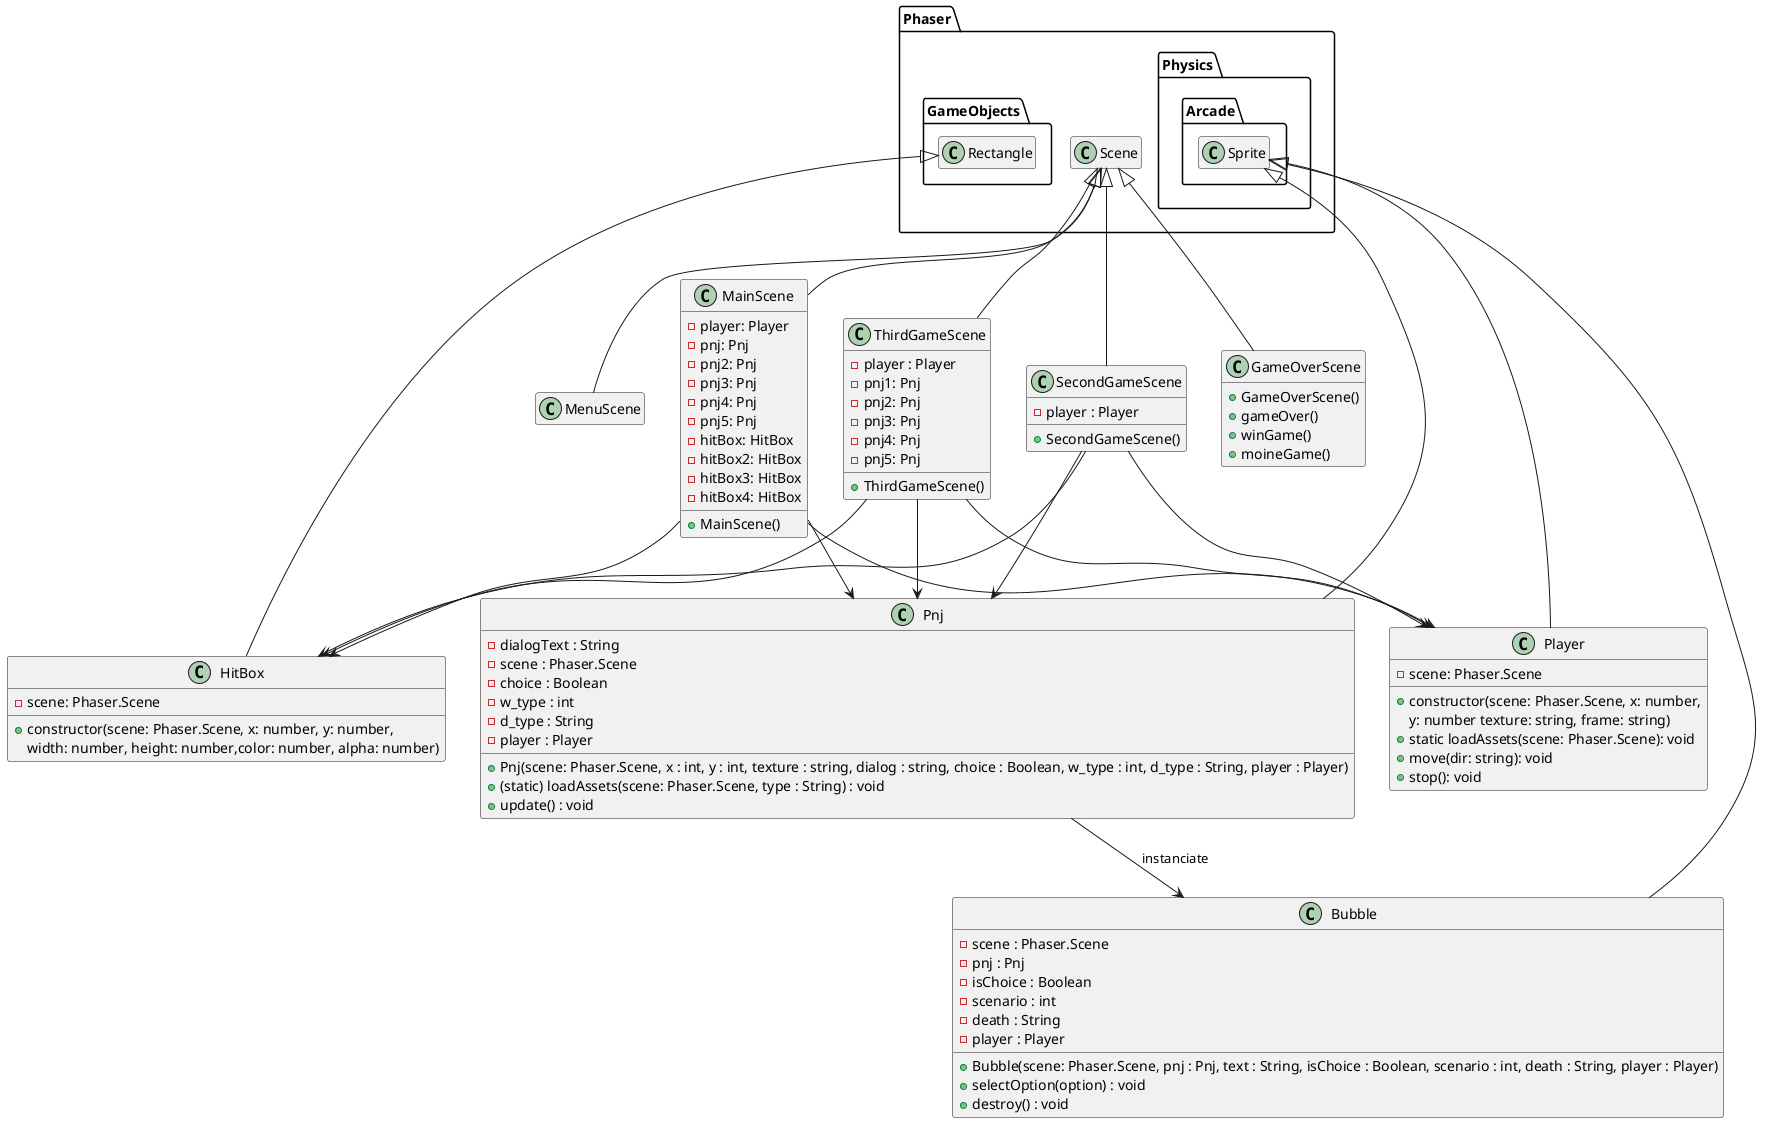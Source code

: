@startuml
hide empty members

class Pnj extends Phaser.Physics.Arcade.Sprite{
    - dialogText : String
    - scene : Phaser.Scene
    - choice : Boolean
    - w_type : int
    - d_type : String
    - player : Player

    + Pnj(scene: Phaser.Scene, x : int, y : int, texture : string, dialog : string, choice : Boolean, w_type : int, d_type : String, player : Player)
    + (static) loadAssets(scene: Phaser.Scene, type : String) : void
    + update() : void
}

class Bubble extends Phaser.Physics.Arcade.Sprite {
    - scene : Phaser.Scene
    - pnj : Pnj
    - isChoice : Boolean
    - scenario : int
    - death : String
    - player : Player

    + Bubble(scene: Phaser.Scene, pnj : Pnj, text : String, isChoice : Boolean, scenario : int, death : String, player : Player)
    + selectOption(option) : void
    + destroy() : void



}
class Player extends Phaser.Physics.Arcade.Sprite {
    - scene: Phaser.Scene
    + constructor(scene: Phaser.Scene, x: number,
    y: number texture: string, frame: string)
    + static loadAssets(scene: Phaser.Scene): void
    + move(dir: string): void
    + stop(): void
}
class HitBox extends Phaser.GameObjects.Rectangle
 {
  - scene: Phaser.Scene
  + constructor(scene: Phaser.Scene, x: number, y: number,
   width: number, height: number,color: number, alpha: number)
}

class MainScene extends Phaser.Scene {
  + MainScene()
  - player: Player
  - pnj: Pnj
  - pnj2: Pnj
  - pnj3: Pnj
  - pnj4: Pnj
  - pnj5: Pnj
  - hitBox: HitBox
  - hitBox2: HitBox
  - hitBox3: HitBox
  - hitBox4: HitBox
}
class GameOverScene extends Phaser.Scene{
  + GameOverScene()
  + gameOver()
  + winGame()
  + moineGame()
}
class MenuScene extends Phaser.Scene {}
class SecondGameScene extends Phaser.Scene{
  + SecondGameScene()
  - player : Player
}
class ThirdGameScene extends Phaser.Scene{
 + ThirdGameScene()
 - player : Player
 - pnj1: Pnj
 - pnj2: Pnj
 - pnj3: Pnj
 - pnj4: Pnj
 - pnj5: Pnj
}
MainScene --> Player
MainScene --> Pnj
MainScene --> HitBox
SecondGameScene --> Player
SecondGameScene --> Pnj
SecondGameScene --> HitBox
ThirdGameScene --> Player
ThirdGameScene --> Pnj
ThirdGameScene --> HitBox
Pnj --> Bubble : instanciate


@enduml
